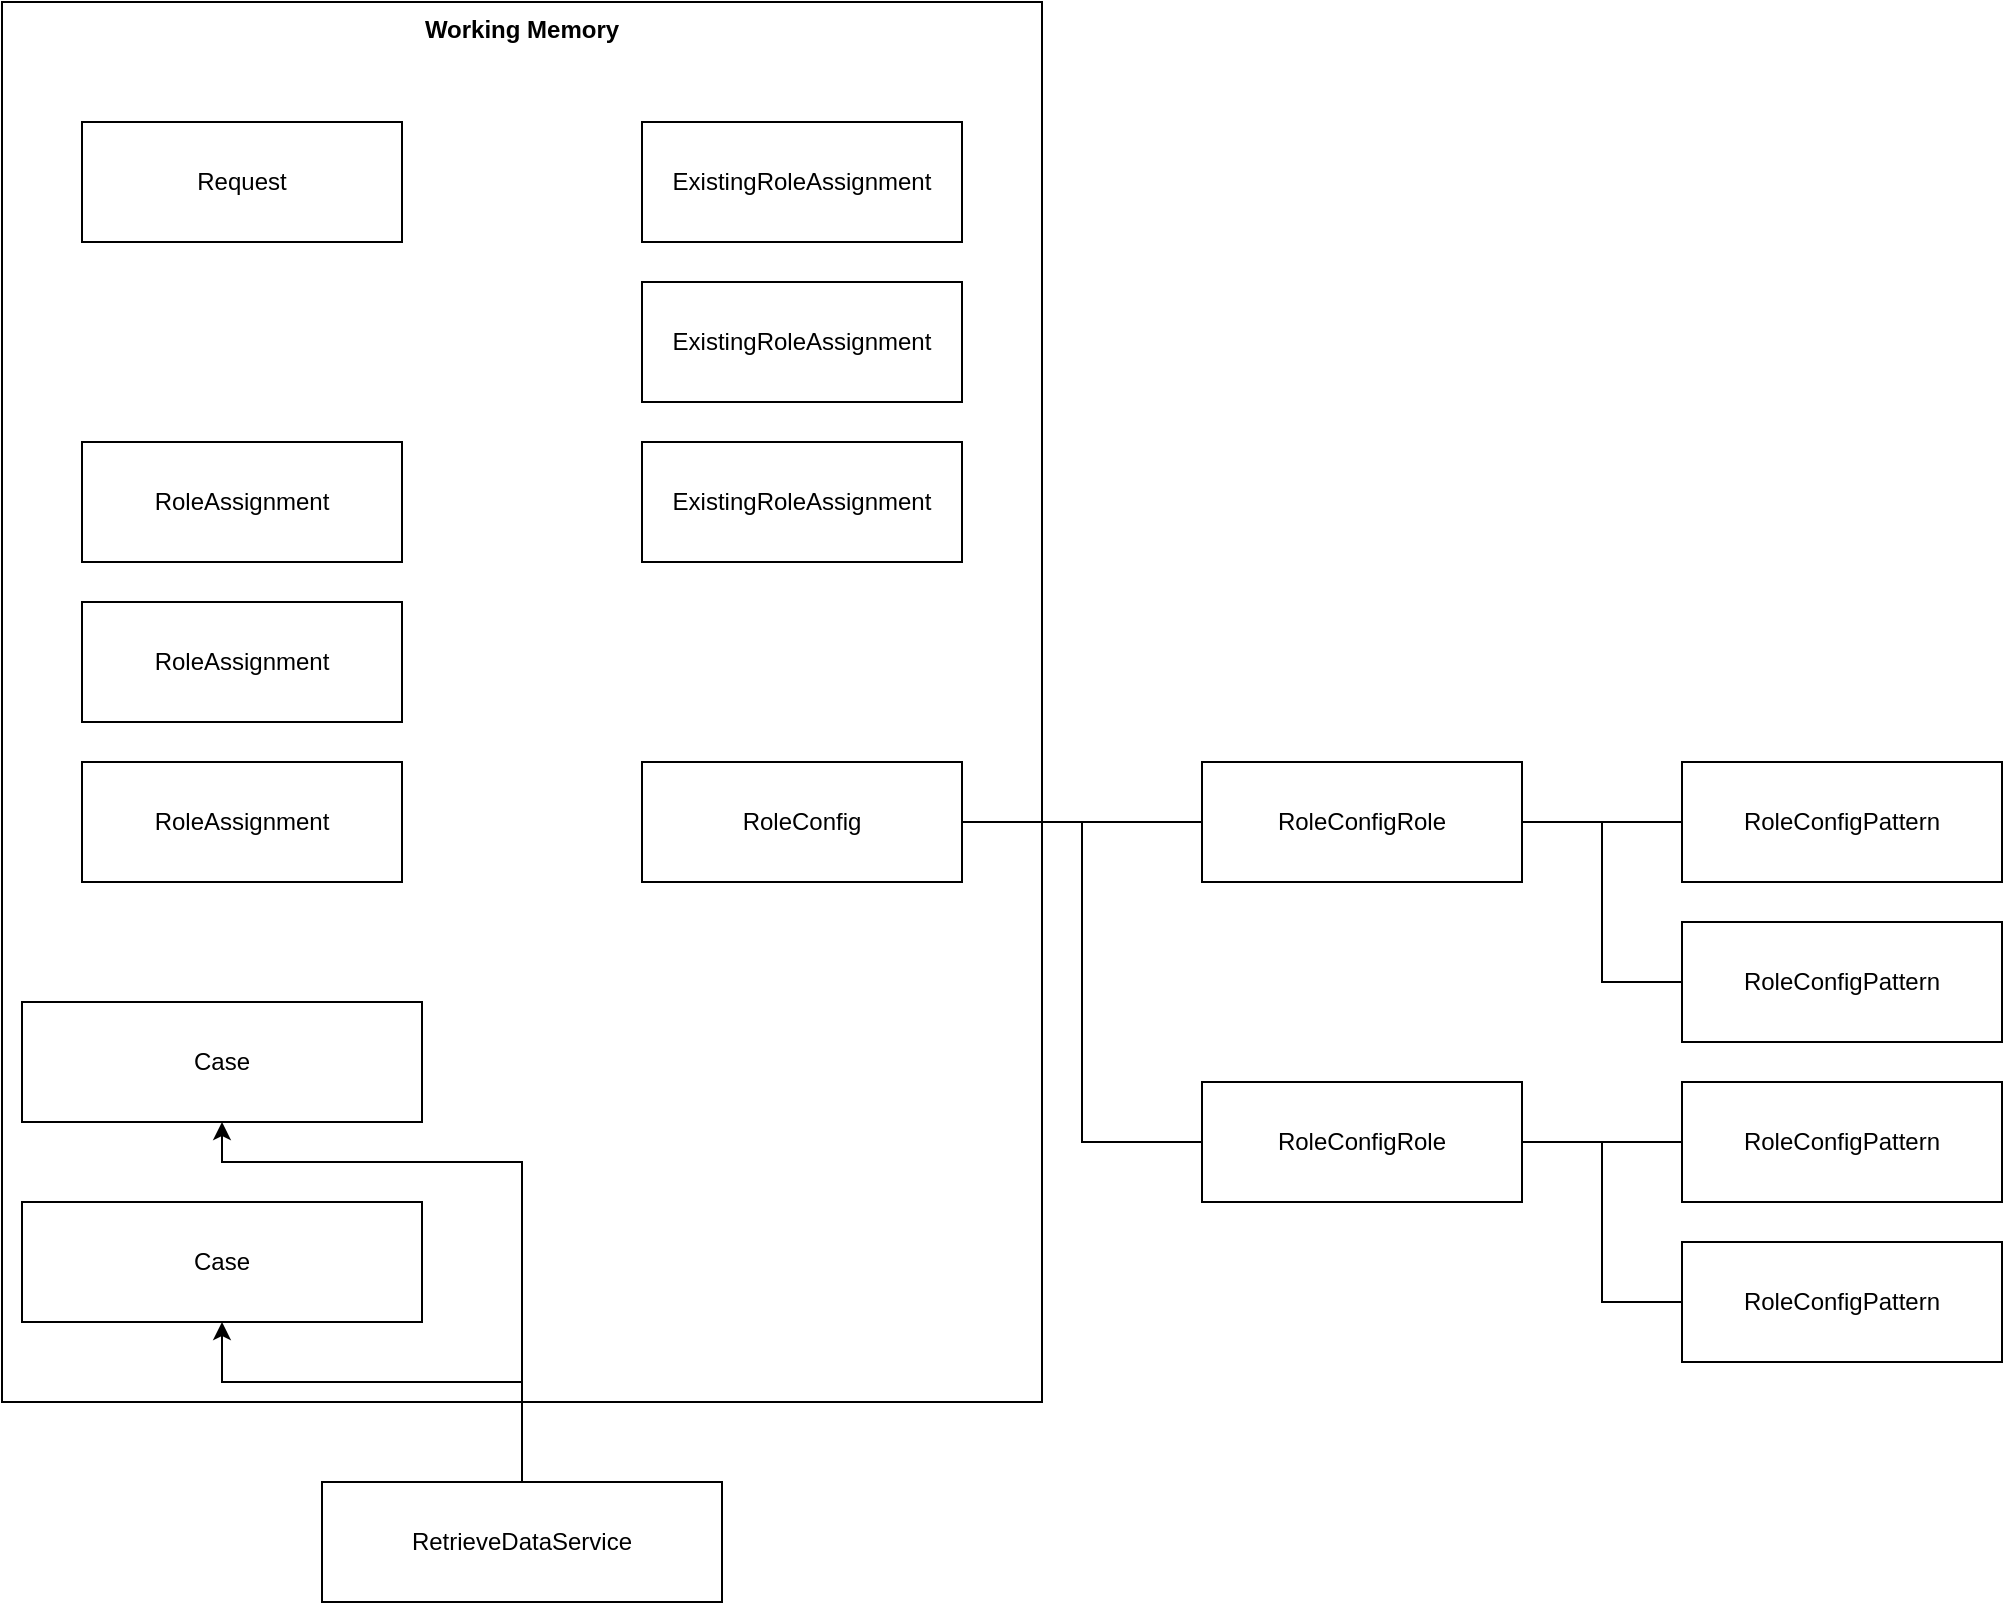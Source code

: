<mxfile version="13.7.9" type="device" pages="3"><diagram id="pdqLpTKRSksfrR_M8Qhe" name="Page-1"><mxGraphModel dx="988" dy="728" grid="1" gridSize="10" guides="1" tooltips="1" connect="1" arrows="1" fold="1" page="1" pageScale="1" pageWidth="827" pageHeight="1169" math="0" shadow="0"><root><mxCell id="0"/><mxCell id="1" parent="0"/><mxCell id="sCIx1CWcF3-BvIVQ1wdi-2" value="Working Memory" style="rounded=0;whiteSpace=wrap;html=1;verticalAlign=top;fontStyle=1" parent="1" vertex="1"><mxGeometry x="160" y="20" width="520" height="700" as="geometry"/></mxCell><mxCell id="sCIx1CWcF3-BvIVQ1wdi-3" value="Request" style="rounded=0;whiteSpace=wrap;html=1;" parent="1" vertex="1"><mxGeometry x="200" y="80" width="160" height="60" as="geometry"/></mxCell><mxCell id="sCIx1CWcF3-BvIVQ1wdi-4" value="RoleAssignment" style="rounded=0;whiteSpace=wrap;html=1;" parent="1" vertex="1"><mxGeometry x="200" y="240" width="160" height="60" as="geometry"/></mxCell><mxCell id="sCIx1CWcF3-BvIVQ1wdi-5" value="RoleAssignment" style="rounded=0;whiteSpace=wrap;html=1;" parent="1" vertex="1"><mxGeometry x="200" y="320" width="160" height="60" as="geometry"/></mxCell><mxCell id="sCIx1CWcF3-BvIVQ1wdi-6" value="RoleAssignment" style="rounded=0;whiteSpace=wrap;html=1;" parent="1" vertex="1"><mxGeometry x="200" y="400" width="160" height="60" as="geometry"/></mxCell><mxCell id="sCIx1CWcF3-BvIVQ1wdi-7" value="ExistingRoleAssignment" style="rounded=0;whiteSpace=wrap;html=1;" parent="1" vertex="1"><mxGeometry x="480" y="80" width="160" height="60" as="geometry"/></mxCell><mxCell id="sCIx1CWcF3-BvIVQ1wdi-8" value="ExistingRoleAssignment" style="rounded=0;whiteSpace=wrap;html=1;" parent="1" vertex="1"><mxGeometry x="480" y="160" width="160" height="60" as="geometry"/></mxCell><mxCell id="sCIx1CWcF3-BvIVQ1wdi-9" value="ExistingRoleAssignment" style="rounded=0;whiteSpace=wrap;html=1;" parent="1" vertex="1"><mxGeometry x="480" y="240" width="160" height="60" as="geometry"/></mxCell><mxCell id="sCIx1CWcF3-BvIVQ1wdi-19" style="edgeStyle=orthogonalEdgeStyle;rounded=0;orthogonalLoop=1;jettySize=auto;html=1;endArrow=none;endFill=0;" parent="1" source="sCIx1CWcF3-BvIVQ1wdi-10" target="sCIx1CWcF3-BvIVQ1wdi-13" edge="1"><mxGeometry relative="1" as="geometry"/></mxCell><mxCell id="sCIx1CWcF3-BvIVQ1wdi-24" style="edgeStyle=orthogonalEdgeStyle;rounded=0;orthogonalLoop=1;jettySize=auto;html=1;exitX=1;exitY=0.5;exitDx=0;exitDy=0;entryX=0;entryY=0.5;entryDx=0;entryDy=0;endArrow=none;endFill=0;" parent="1" source="sCIx1CWcF3-BvIVQ1wdi-10" target="sCIx1CWcF3-BvIVQ1wdi-16" edge="1"><mxGeometry relative="1" as="geometry"/></mxCell><mxCell id="sCIx1CWcF3-BvIVQ1wdi-10" value="RoleConfig" style="rounded=0;whiteSpace=wrap;html=1;" parent="1" vertex="1"><mxGeometry x="480" y="400" width="160" height="60" as="geometry"/></mxCell><mxCell id="sCIx1CWcF3-BvIVQ1wdi-20" style="edgeStyle=orthogonalEdgeStyle;rounded=0;orthogonalLoop=1;jettySize=auto;html=1;exitX=1;exitY=0.5;exitDx=0;exitDy=0;entryX=0;entryY=0.5;entryDx=0;entryDy=0;endArrow=none;endFill=0;" parent="1" source="sCIx1CWcF3-BvIVQ1wdi-13" target="sCIx1CWcF3-BvIVQ1wdi-14" edge="1"><mxGeometry relative="1" as="geometry"/></mxCell><mxCell id="sCIx1CWcF3-BvIVQ1wdi-21" style="edgeStyle=orthogonalEdgeStyle;rounded=0;orthogonalLoop=1;jettySize=auto;html=1;exitX=1;exitY=0.5;exitDx=0;exitDy=0;entryX=0;entryY=0.5;entryDx=0;entryDy=0;endArrow=none;endFill=0;" parent="1" source="sCIx1CWcF3-BvIVQ1wdi-13" target="sCIx1CWcF3-BvIVQ1wdi-15" edge="1"><mxGeometry relative="1" as="geometry"/></mxCell><mxCell id="sCIx1CWcF3-BvIVQ1wdi-13" value="RoleConfigRole" style="rounded=0;whiteSpace=wrap;html=1;" parent="1" vertex="1"><mxGeometry x="760" y="400" width="160" height="60" as="geometry"/></mxCell><mxCell id="sCIx1CWcF3-BvIVQ1wdi-14" value="RoleConfigPattern" style="rounded=0;whiteSpace=wrap;html=1;" parent="1" vertex="1"><mxGeometry x="1000" y="400" width="160" height="60" as="geometry"/></mxCell><mxCell id="sCIx1CWcF3-BvIVQ1wdi-15" value="RoleConfigPattern" style="rounded=0;whiteSpace=wrap;html=1;" parent="1" vertex="1"><mxGeometry x="1000" y="480" width="160" height="60" as="geometry"/></mxCell><mxCell id="sCIx1CWcF3-BvIVQ1wdi-22" style="edgeStyle=orthogonalEdgeStyle;rounded=0;orthogonalLoop=1;jettySize=auto;html=1;exitX=1;exitY=0.5;exitDx=0;exitDy=0;entryX=0;entryY=0.5;entryDx=0;entryDy=0;endArrow=none;endFill=0;" parent="1" source="sCIx1CWcF3-BvIVQ1wdi-16" target="sCIx1CWcF3-BvIVQ1wdi-17" edge="1"><mxGeometry relative="1" as="geometry"/></mxCell><mxCell id="sCIx1CWcF3-BvIVQ1wdi-23" style="edgeStyle=orthogonalEdgeStyle;rounded=0;orthogonalLoop=1;jettySize=auto;html=1;exitX=1;exitY=0.5;exitDx=0;exitDy=0;entryX=0;entryY=0.5;entryDx=0;entryDy=0;endArrow=none;endFill=0;" parent="1" source="sCIx1CWcF3-BvIVQ1wdi-16" target="sCIx1CWcF3-BvIVQ1wdi-18" edge="1"><mxGeometry relative="1" as="geometry"/></mxCell><mxCell id="sCIx1CWcF3-BvIVQ1wdi-16" value="RoleConfigRole" style="rounded=0;whiteSpace=wrap;html=1;" parent="1" vertex="1"><mxGeometry x="760" y="560" width="160" height="60" as="geometry"/></mxCell><mxCell id="sCIx1CWcF3-BvIVQ1wdi-17" value="RoleConfigPattern" style="rounded=0;whiteSpace=wrap;html=1;" parent="1" vertex="1"><mxGeometry x="1000" y="560" width="160" height="60" as="geometry"/></mxCell><mxCell id="sCIx1CWcF3-BvIVQ1wdi-18" value="RoleConfigPattern" style="rounded=0;whiteSpace=wrap;html=1;" parent="1" vertex="1"><mxGeometry x="1000" y="640" width="160" height="60" as="geometry"/></mxCell><mxCell id="kzsme7BEllOsxCpntrkF-2" style="edgeStyle=orthogonalEdgeStyle;rounded=0;orthogonalLoop=1;jettySize=auto;html=1;entryX=0.5;entryY=1;entryDx=0;entryDy=0;" parent="1" source="sCIx1CWcF3-BvIVQ1wdi-25" target="kzsme7BEllOsxCpntrkF-1" edge="1"><mxGeometry relative="1" as="geometry"><Array as="points"><mxPoint x="420" y="600"/><mxPoint x="270" y="600"/></Array></mxGeometry></mxCell><mxCell id="kzsme7BEllOsxCpntrkF-4" style="edgeStyle=orthogonalEdgeStyle;rounded=0;orthogonalLoop=1;jettySize=auto;html=1;exitX=0.5;exitY=0;exitDx=0;exitDy=0;entryX=0.5;entryY=1;entryDx=0;entryDy=0;" parent="1" source="sCIx1CWcF3-BvIVQ1wdi-25" target="kzsme7BEllOsxCpntrkF-3" edge="1"><mxGeometry relative="1" as="geometry"><Array as="points"><mxPoint x="420" y="710"/><mxPoint x="270" y="710"/></Array></mxGeometry></mxCell><mxCell id="sCIx1CWcF3-BvIVQ1wdi-25" value="RetrieveDataService" style="rounded=0;whiteSpace=wrap;html=1;" parent="1" vertex="1"><mxGeometry x="320" y="760" width="200" height="60" as="geometry"/></mxCell><mxCell id="kzsme7BEllOsxCpntrkF-1" value="Case" style="rounded=0;whiteSpace=wrap;html=1;" parent="1" vertex="1"><mxGeometry x="170" y="520" width="200" height="60" as="geometry"/></mxCell><mxCell id="kzsme7BEllOsxCpntrkF-3" value="Case" style="rounded=0;whiteSpace=wrap;html=1;" parent="1" vertex="1"><mxGeometry x="170" y="620" width="200" height="60" as="geometry"/></mxCell></root></mxGraphModel></diagram><diagram id="mgo1CWF2McgPFQpwi_Nf" name="Page-2"><mxGraphModel dx="1340" dy="979" grid="1" gridSize="10" guides="1" tooltips="1" connect="1" arrows="1" fold="1" page="1" pageScale="1" pageWidth="827" pageHeight="1169" math="0" shadow="0"><root><mxCell id="Y9uvMXeMe8tMi_SiZvyT-0"/><mxCell id="Y9uvMXeMe8tMi_SiZvyT-1" parent="Y9uvMXeMe8tMi_SiZvyT-0"/><mxCell id="Y9uvMXeMe8tMi_SiZvyT-11" style="edgeStyle=orthogonalEdgeStyle;curved=1;rounded=0;orthogonalLoop=1;jettySize=auto;html=1;exitX=0.5;exitY=1;exitDx=0;exitDy=0;entryX=0.25;entryY=0;entryDx=0;entryDy=0;" parent="Y9uvMXeMe8tMi_SiZvyT-1" source="Y9uvMXeMe8tMi_SiZvyT-2" target="Y9uvMXeMe8tMi_SiZvyT-5" edge="1"><mxGeometry relative="1" as="geometry"/></mxCell><mxCell id="Y9uvMXeMe8tMi_SiZvyT-2" value="&lt;b&gt;staff-organisational-role-maping&lt;/b&gt;&lt;br&gt;&lt;br&gt;Any organisational staff role assignments created or deleted by the organisational role mapping service are stage 1 approved." style="rounded=0;whiteSpace=wrap;html=1;verticalAlign=top;align=left;" parent="Y9uvMXeMe8tMi_SiZvyT-1" vertex="1"><mxGeometry x="80" y="480" width="240" height="120" as="geometry"/></mxCell><mxCell id="Y9uvMXeMe8tMi_SiZvyT-12" style="edgeStyle=orthogonalEdgeStyle;curved=1;rounded=0;orthogonalLoop=1;jettySize=auto;html=1;exitX=0.5;exitY=1;exitDx=0;exitDy=0;entryX=0.75;entryY=0;entryDx=0;entryDy=0;" parent="Y9uvMXeMe8tMi_SiZvyT-1" source="Y9uvMXeMe8tMi_SiZvyT-3" target="Y9uvMXeMe8tMi_SiZvyT-5" edge="1"><mxGeometry relative="1" as="geometry"><mxPoint x="420" y="820" as="targetPoint"/></mxGeometry></mxCell><mxCell id="Y9uvMXeMe8tMi_SiZvyT-3" value="&lt;b&gt;iac-case-role-validation&lt;/b&gt;&lt;br&gt;&lt;br&gt;IAC-specific rules for case role creation and deletion.&amp;nbsp; Any role assignments which pass are stage 1 approved." style="rounded=0;whiteSpace=wrap;html=1;verticalAlign=top;align=left;" parent="Y9uvMXeMe8tMi_SiZvyT-1" vertex="1"><mxGeometry x="440" y="680" width="240" height="120" as="geometry"/></mxCell><mxCell id="Y9uvMXeMe8tMi_SiZvyT-10" style="edgeStyle=orthogonalEdgeStyle;curved=1;rounded=0;orthogonalLoop=1;jettySize=auto;html=1;exitX=0.5;exitY=1;exitDx=0;exitDy=0;entryX=0.5;entryY=0;entryDx=0;entryDy=0;" parent="Y9uvMXeMe8tMi_SiZvyT-1" source="Y9uvMXeMe8tMi_SiZvyT-4" target="Y9uvMXeMe8tMi_SiZvyT-3" edge="1"><mxGeometry relative="1" as="geometry"/></mxCell><mxCell id="Y9uvMXeMe8tMi_SiZvyT-4" value="&lt;b&gt;load-case-data&lt;/b&gt;&lt;br&gt;&lt;br&gt;Case data is loaded (once per case) for any roles with a caseId attribute." style="rounded=0;whiteSpace=wrap;html=1;verticalAlign=top;align=left;" parent="Y9uvMXeMe8tMi_SiZvyT-1" vertex="1"><mxGeometry x="440" y="480" width="240" height="120" as="geometry"/></mxCell><mxCell id="Y9uvMXeMe8tMi_SiZvyT-13" style="edgeStyle=orthogonalEdgeStyle;curved=1;rounded=0;orthogonalLoop=1;jettySize=auto;html=1;exitX=0.5;exitY=1;exitDx=0;exitDy=0;entryX=0.5;entryY=0;entryDx=0;entryDy=0;" parent="Y9uvMXeMe8tMi_SiZvyT-1" source="Y9uvMXeMe8tMi_SiZvyT-5" target="Y9uvMXeMe8tMi_SiZvyT-6" edge="1"><mxGeometry relative="1" as="geometry"/></mxCell><mxCell id="Y9uvMXeMe8tMi_SiZvyT-5" value="&lt;b&gt;role-assignment-config-validation&lt;/b&gt;&lt;br&gt;&lt;br&gt;Any role assignments which have been stage 1 approved are matched against the relevant patterns.&amp;nbsp; Any role assignment which matches a pattern is fully approved." style="rounded=0;whiteSpace=wrap;html=1;verticalAlign=top;align=left;" parent="Y9uvMXeMe8tMi_SiZvyT-1" vertex="1"><mxGeometry x="260" y="880" width="240" height="120" as="geometry"/></mxCell><mxCell id="Y9uvMXeMe8tMi_SiZvyT-15" style="edgeStyle=orthogonalEdgeStyle;curved=1;rounded=0;orthogonalLoop=1;jettySize=auto;html=1;exitX=0.5;exitY=1;exitDx=0;exitDy=0;" parent="Y9uvMXeMe8tMi_SiZvyT-1" source="Y9uvMXeMe8tMi_SiZvyT-6" target="Y9uvMXeMe8tMi_SiZvyT-14" edge="1"><mxGeometry relative="1" as="geometry"/></mxCell><mxCell id="Y9uvMXeMe8tMi_SiZvyT-6" value="&lt;b&gt;reject-unapproved-role-assignments&lt;/b&gt;&lt;br&gt;&lt;br&gt;Any role assignment which has not been explicitly approved or rejected is rejected because it has not matched any rules to be approved." style="rounded=0;whiteSpace=wrap;html=1;verticalAlign=top;align=left;" parent="Y9uvMXeMe8tMi_SiZvyT-1" vertex="1"><mxGeometry x="260" y="1080" width="240" height="120" as="geometry"/></mxCell><mxCell id="Y9uvMXeMe8tMi_SiZvyT-8" style="edgeStyle=orthogonalEdgeStyle;rounded=0;orthogonalLoop=1;jettySize=auto;html=1;entryX=0.5;entryY=0;entryDx=0;entryDy=0;curved=1;exitX=0.5;exitY=1;exitDx=0;exitDy=0;" parent="Y9uvMXeMe8tMi_SiZvyT-1" source="fDXkEl32XNeUT4ccnNLU-2" target="Y9uvMXeMe8tMi_SiZvyT-2" edge="1"><mxGeometry relative="1" as="geometry"><mxPoint x="140" y="240" as="sourcePoint"/></mxGeometry></mxCell><mxCell id="Y9uvMXeMe8tMi_SiZvyT-9" style="edgeStyle=orthogonalEdgeStyle;curved=1;rounded=0;orthogonalLoop=1;jettySize=auto;html=1;entryX=0.5;entryY=0;entryDx=0;entryDy=0;exitX=0.5;exitY=1;exitDx=0;exitDy=0;" parent="Y9uvMXeMe8tMi_SiZvyT-1" source="fDXkEl32XNeUT4ccnNLU-2" target="Y9uvMXeMe8tMi_SiZvyT-4" edge="1"><mxGeometry relative="1" as="geometry"><mxPoint x="640" y="230" as="sourcePoint"/></mxGeometry></mxCell><mxCell id="fDXkEl32XNeUT4ccnNLU-3" style="edgeStyle=orthogonalEdgeStyle;rounded=0;orthogonalLoop=1;jettySize=auto;html=1;entryX=0.5;entryY=0;entryDx=0;entryDy=0;" edge="1" parent="Y9uvMXeMe8tMi_SiZvyT-1" source="Y9uvMXeMe8tMi_SiZvyT-7" target="fDXkEl32XNeUT4ccnNLU-2"><mxGeometry relative="1" as="geometry"/></mxCell><mxCell id="Y9uvMXeMe8tMi_SiZvyT-7" value="" style="ellipse;whiteSpace=wrap;html=1;aspect=fixed;align=left;" parent="Y9uvMXeMe8tMi_SiZvyT-1" vertex="1"><mxGeometry x="360" y="40" width="40" height="40" as="geometry"/></mxCell><mxCell id="Y9uvMXeMe8tMi_SiZvyT-14" value="" style="ellipse;whiteSpace=wrap;html=1;aspect=fixed;align=left;fillColor=#000000;" parent="Y9uvMXeMe8tMi_SiZvyT-1" vertex="1"><mxGeometry x="360" y="1280" width="40" height="40" as="geometry"/></mxCell><mxCell id="Y9uvMXeMe8tMi_SiZvyT-16" value="" style="endArrow=none;dashed=1;html=1;" parent="Y9uvMXeMe8tMi_SiZvyT-1" edge="1"><mxGeometry width="50" height="50" relative="1" as="geometry"><mxPoint x="40" y="840" as="sourcePoint"/><mxPoint x="800" y="840" as="targetPoint"/></mxGeometry></mxCell><mxCell id="Y9uvMXeMe8tMi_SiZvyT-17" value="Initial Approval" style="edgeLabel;html=1;align=center;verticalAlign=middle;resizable=0;points=[];" parent="Y9uvMXeMe8tMi_SiZvyT-16" vertex="1" connectable="0"><mxGeometry x="-0.711" y="3" relative="1" as="geometry"><mxPoint as="offset"/></mxGeometry></mxCell><mxCell id="Y9uvMXeMe8tMi_SiZvyT-18" value="Rules will execute in the order shown.&amp;nbsp; This is not achieved by setting salience values, but by the rule engine network handling the dependencies between rules.&amp;nbsp; (Except for the final stage, which has a salience set to ensure that it runs after all other possible rules have executed.)" style="text;html=1;strokeColor=none;fillColor=none;align=left;verticalAlign=top;whiteSpace=wrap;rounded=0;" parent="Y9uvMXeMe8tMi_SiZvyT-1" vertex="1"><mxGeometry x="520" y="20" width="280" height="100" as="geometry"/></mxCell><mxCell id="fDXkEl32XNeUT4ccnNLU-2" value="&lt;b&gt;initial-status&lt;/b&gt;&lt;br&gt;&lt;br&gt;Ensure every role assignment has a status of either CREATE_REQUESTED or DELETE_REQUESTED.&lt;br&gt;&lt;br&gt;&lt;i&gt;This would probably be better in Java code.&lt;/i&gt;" style="rounded=0;whiteSpace=wrap;html=1;verticalAlign=top;align=left;" vertex="1" parent="Y9uvMXeMe8tMi_SiZvyT-1"><mxGeometry x="260" y="200" width="240" height="120" as="geometry"/></mxCell><mxCell id="fDXkEl32XNeUT4ccnNLU-5" value="" style="endArrow=none;dashed=1;html=1;" edge="1" parent="Y9uvMXeMe8tMi_SiZvyT-1"><mxGeometry width="50" height="50" relative="1" as="geometry"><mxPoint x="40" y="400" as="sourcePoint"/><mxPoint x="800" y="400" as="targetPoint"/></mxGeometry></mxCell><mxCell id="fDXkEl32XNeUT4ccnNLU-6" value="Start" style="edgeLabel;html=1;align=center;verticalAlign=middle;resizable=0;points=[];" vertex="1" connectable="0" parent="fDXkEl32XNeUT4ccnNLU-5"><mxGeometry x="-0.711" y="3" relative="1" as="geometry"><mxPoint as="offset"/></mxGeometry></mxCell><mxCell id="fDXkEl32XNeUT4ccnNLU-7" value="" style="endArrow=classic;startArrow=classic;html=1;" edge="1" parent="Y9uvMXeMe8tMi_SiZvyT-1"><mxGeometry width="50" height="50" relative="1" as="geometry"><mxPoint x="720" y="840" as="sourcePoint"/><mxPoint x="720" y="400" as="targetPoint"/></mxGeometry></mxCell><mxCell id="fDXkEl32XNeUT4ccnNLU-9" value="Every role assignment starts as either CREATE_REQUESTED or DELETE_REQUESTED.&amp;nbsp; Rules which approve role assignments must update the status to CREATE_APPROVED or DELETE_APPROVED, respectively." style="text;html=1;strokeColor=none;fillColor=none;align=left;verticalAlign=middle;whiteSpace=wrap;rounded=0;" vertex="1" parent="Y9uvMXeMe8tMi_SiZvyT-1"><mxGeometry x="740" y="520" width="230" height="200" as="geometry"/></mxCell><mxCell id="fDXkEl32XNeUT4ccnNLU-10" value="" style="endArrow=classic;startArrow=classic;html=1;" edge="1" parent="Y9uvMXeMe8tMi_SiZvyT-1"><mxGeometry width="50" height="50" relative="1" as="geometry"><mxPoint x="720" y="1240" as="sourcePoint"/><mxPoint x="720" y="840" as="targetPoint"/></mxGeometry></mxCell><mxCell id="fDXkEl32XNeUT4ccnNLU-11" value="CREATE_APPROVED role assignments are validated against patterns and become APPROVED if they pass.&lt;br&gt;&lt;br&gt;Any role assignment which is not APPROVED or DELETE_APPROVED is then rejected." style="text;html=1;strokeColor=none;fillColor=none;align=left;verticalAlign=middle;whiteSpace=wrap;rounded=0;" vertex="1" parent="Y9uvMXeMe8tMi_SiZvyT-1"><mxGeometry x="740" y="920" width="230" height="200" as="geometry"/></mxCell><mxCell id="fDXkEl32XNeUT4ccnNLU-12" value="" style="endArrow=none;dashed=1;html=1;" edge="1" parent="Y9uvMXeMe8tMi_SiZvyT-1"><mxGeometry width="50" height="50" relative="1" as="geometry"><mxPoint x="40" y="1240" as="sourcePoint"/><mxPoint x="800" y="1240" as="targetPoint"/></mxGeometry></mxCell><mxCell id="fDXkEl32XNeUT4ccnNLU-13" value="Final Approval" style="edgeLabel;html=1;align=center;verticalAlign=middle;resizable=0;points=[];" vertex="1" connectable="0" parent="fDXkEl32XNeUT4ccnNLU-12"><mxGeometry x="-0.711" y="3" relative="1" as="geometry"><mxPoint as="offset"/></mxGeometry></mxCell></root></mxGraphModel></diagram><diagram id="dbLBafAG_XOTu251lXMr" name="Page-3"><mxGraphModel dx="988" dy="728" grid="1" gridSize="10" guides="1" tooltips="1" connect="1" arrows="1" fold="1" page="1" pageScale="1" pageWidth="827" pageHeight="1169" math="0" shadow="0"><root><mxCell id="tm2wWa0FpddTXn6QxU3Z-0"/><mxCell id="tm2wWa0FpddTXn6QxU3Z-1" parent="tm2wWa0FpddTXn6QxU3Z-0"/><mxCell id="tm2wWa0FpddTXn6QxU3Z-8" style="edgeStyle=orthogonalEdgeStyle;rounded=0;orthogonalLoop=1;jettySize=auto;html=1;entryX=0.25;entryY=0;entryDx=0;entryDy=0;exitX=0.75;exitY=1;exitDx=0;exitDy=0;" edge="1" parent="tm2wWa0FpddTXn6QxU3Z-1" source="tm2wWa0FpddTXn6QxU3Z-2" target="tm2wWa0FpddTXn6QxU3Z-7"><mxGeometry relative="1" as="geometry"/></mxCell><mxCell id="tm2wWa0FpddTXn6QxU3Z-2" value="RoleHistory" style="rounded=0;whiteSpace=wrap;html=1;" vertex="1" parent="tm2wWa0FpddTXn6QxU3Z-1"><mxGeometry x="120" y="240" width="120" height="60" as="geometry"/></mxCell><mxCell id="tm2wWa0FpddTXn6QxU3Z-9" style="edgeStyle=orthogonalEdgeStyle;rounded=0;orthogonalLoop=1;jettySize=auto;html=1;entryX=0.75;entryY=0;entryDx=0;entryDy=0;" edge="1" parent="tm2wWa0FpddTXn6QxU3Z-1" source="tm2wWa0FpddTXn6QxU3Z-3" target="tm2wWa0FpddTXn6QxU3Z-7"><mxGeometry relative="1" as="geometry"/></mxCell><mxCell id="tm2wWa0FpddTXn6QxU3Z-3" value="LiveRole" style="rounded=0;whiteSpace=wrap;html=1;" vertex="1" parent="tm2wWa0FpddTXn6QxU3Z-1"><mxGeometry x="360" y="240" width="120" height="60" as="geometry"/></mxCell><mxCell id="tm2wWa0FpddTXn6QxU3Z-6" style="edgeStyle=orthogonalEdgeStyle;rounded=0;orthogonalLoop=1;jettySize=auto;html=1;exitX=1;exitY=0.5;exitDx=0;exitDy=0;entryX=0;entryY=0.5;entryDx=0;entryDy=0;" edge="1" parent="tm2wWa0FpddTXn6QxU3Z-1" source="tm2wWa0FpddTXn6QxU3Z-4" target="tm2wWa0FpddTXn6QxU3Z-3"><mxGeometry relative="1" as="geometry"/></mxCell><mxCell id="tm2wWa0FpddTXn6QxU3Z-4" value="RoleHistory" style="rounded=0;whiteSpace=wrap;html=1;" vertex="1" parent="tm2wWa0FpddTXn6QxU3Z-1"><mxGeometry x="90" y="180" width="120" height="60" as="geometry"/></mxCell><mxCell id="tm2wWa0FpddTXn6QxU3Z-5" value="RoleHistory" style="rounded=0;whiteSpace=wrap;html=1;" vertex="1" parent="tm2wWa0FpddTXn6QxU3Z-1"><mxGeometry x="70" y="120" width="120" height="60" as="geometry"/></mxCell><mxCell id="tm2wWa0FpddTXn6QxU3Z-7" value="Rules" style="rounded=1;whiteSpace=wrap;html=1;" vertex="1" parent="tm2wWa0FpddTXn6QxU3Z-1"><mxGeometry x="280" y="400" width="200" height="180" as="geometry"/></mxCell></root></mxGraphModel></diagram></mxfile>